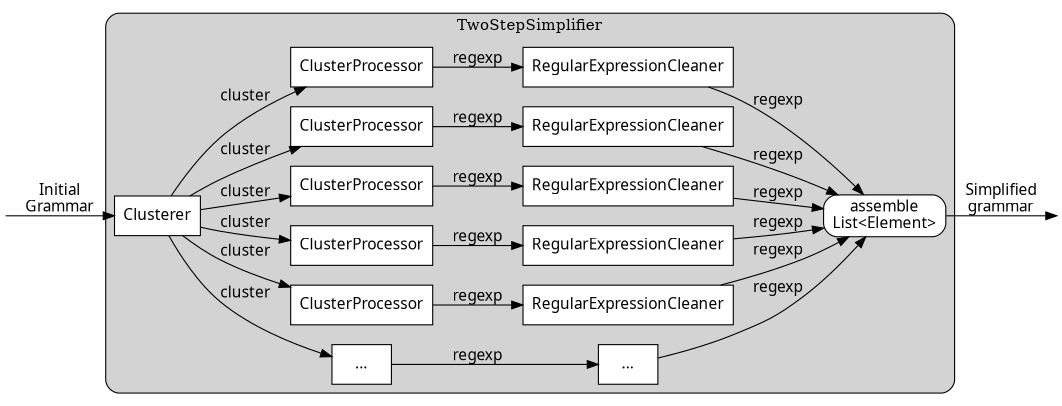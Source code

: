 digraph twostep_flow {
	rankdir = LR;
	node [shape = rectangle, fontname = "TeXGyrePagella-Regular", fontsize = 14, style = filled, fillcolor = white];
	edge [fontname = "TeXGyrePagella-Regular", fontsize = 14];
	size = "7.08, 7.08";

	InitialGrammar [style = invis, label = "", width = 0 ];
	SimplifiedGrammar [style = invis, label = "", width = 0];
	
subgraph cluster_0 {
	fontsize = 14;
	label ="TwoStepSimplifier";
	style = "filled,rounded";
	Clusterer;
	ClusterProcessor1 [label = "..."];
	ClusterProcessor2 [label = "ClusterProcessor"];
	ClusterProcessor3 [label = "ClusterProcessor"];
	ClusterProcessor4 [label = "ClusterProcessor"];
	ClusterProcessor5 [label = "ClusterProcessor"];
	ClusterProcessor7 [label = "ClusterProcessor"];
	RegularExpressionCleaner1 [label = "..."];
	RegularExpressionCleaner2 [label = "RegularExpressionCleaner"];
	RegularExpressionCleaner3 [label = "RegularExpressionCleaner"];
	RegularExpressionCleaner4 [label = "RegularExpressionCleaner"];
	RegularExpressionCleaner5 [label = "RegularExpressionCleaner"];
	RegularExpressionCleaner7 [label = "RegularExpressionCleaner"];
	Assembled [style = "filled,rounded", label = "assemble\nList<Element>"];

	Clusterer -> ClusterProcessor1 [label = "cluster"];
	Clusterer -> ClusterProcessor2 [label = "cluster"];
	Clusterer -> ClusterProcessor3 [label = "cluster"];
	Clusterer -> ClusterProcessor4 [label = "cluster"];
	Clusterer -> ClusterProcessor5 [label = "cluster"];
	Clusterer -> ClusterProcessor7 [label = "cluster"];
	ClusterProcessor1 -> RegularExpressionCleaner1 [label = "regexp"];
	ClusterProcessor2 -> RegularExpressionCleaner2 [label = "regexp"];
	ClusterProcessor3 -> RegularExpressionCleaner3 [label = "regexp"];
	ClusterProcessor4 -> RegularExpressionCleaner4 [label = "regexp"];
	ClusterProcessor5 -> RegularExpressionCleaner5 [label = "regexp"];
	ClusterProcessor7 -> RegularExpressionCleaner7 [label = "regexp"];
	RegularExpressionCleaner1 -> Assembled [label = "regexp"];
	RegularExpressionCleaner2 -> Assembled [label = "regexp"];
	RegularExpressionCleaner3 -> Assembled [label = "regexp"];
	RegularExpressionCleaner4 -> Assembled [label = "regexp"];
	RegularExpressionCleaner5 -> Assembled [label = "regexp"];
	RegularExpressionCleaner7 -> Assembled [label = "regexp"];
}
	InitialGrammar -> Clusterer [label = "Initial\nGrammar"];
	Assembled -> SimplifiedGrammar [label = "Simplified\ngrammar"];
}
